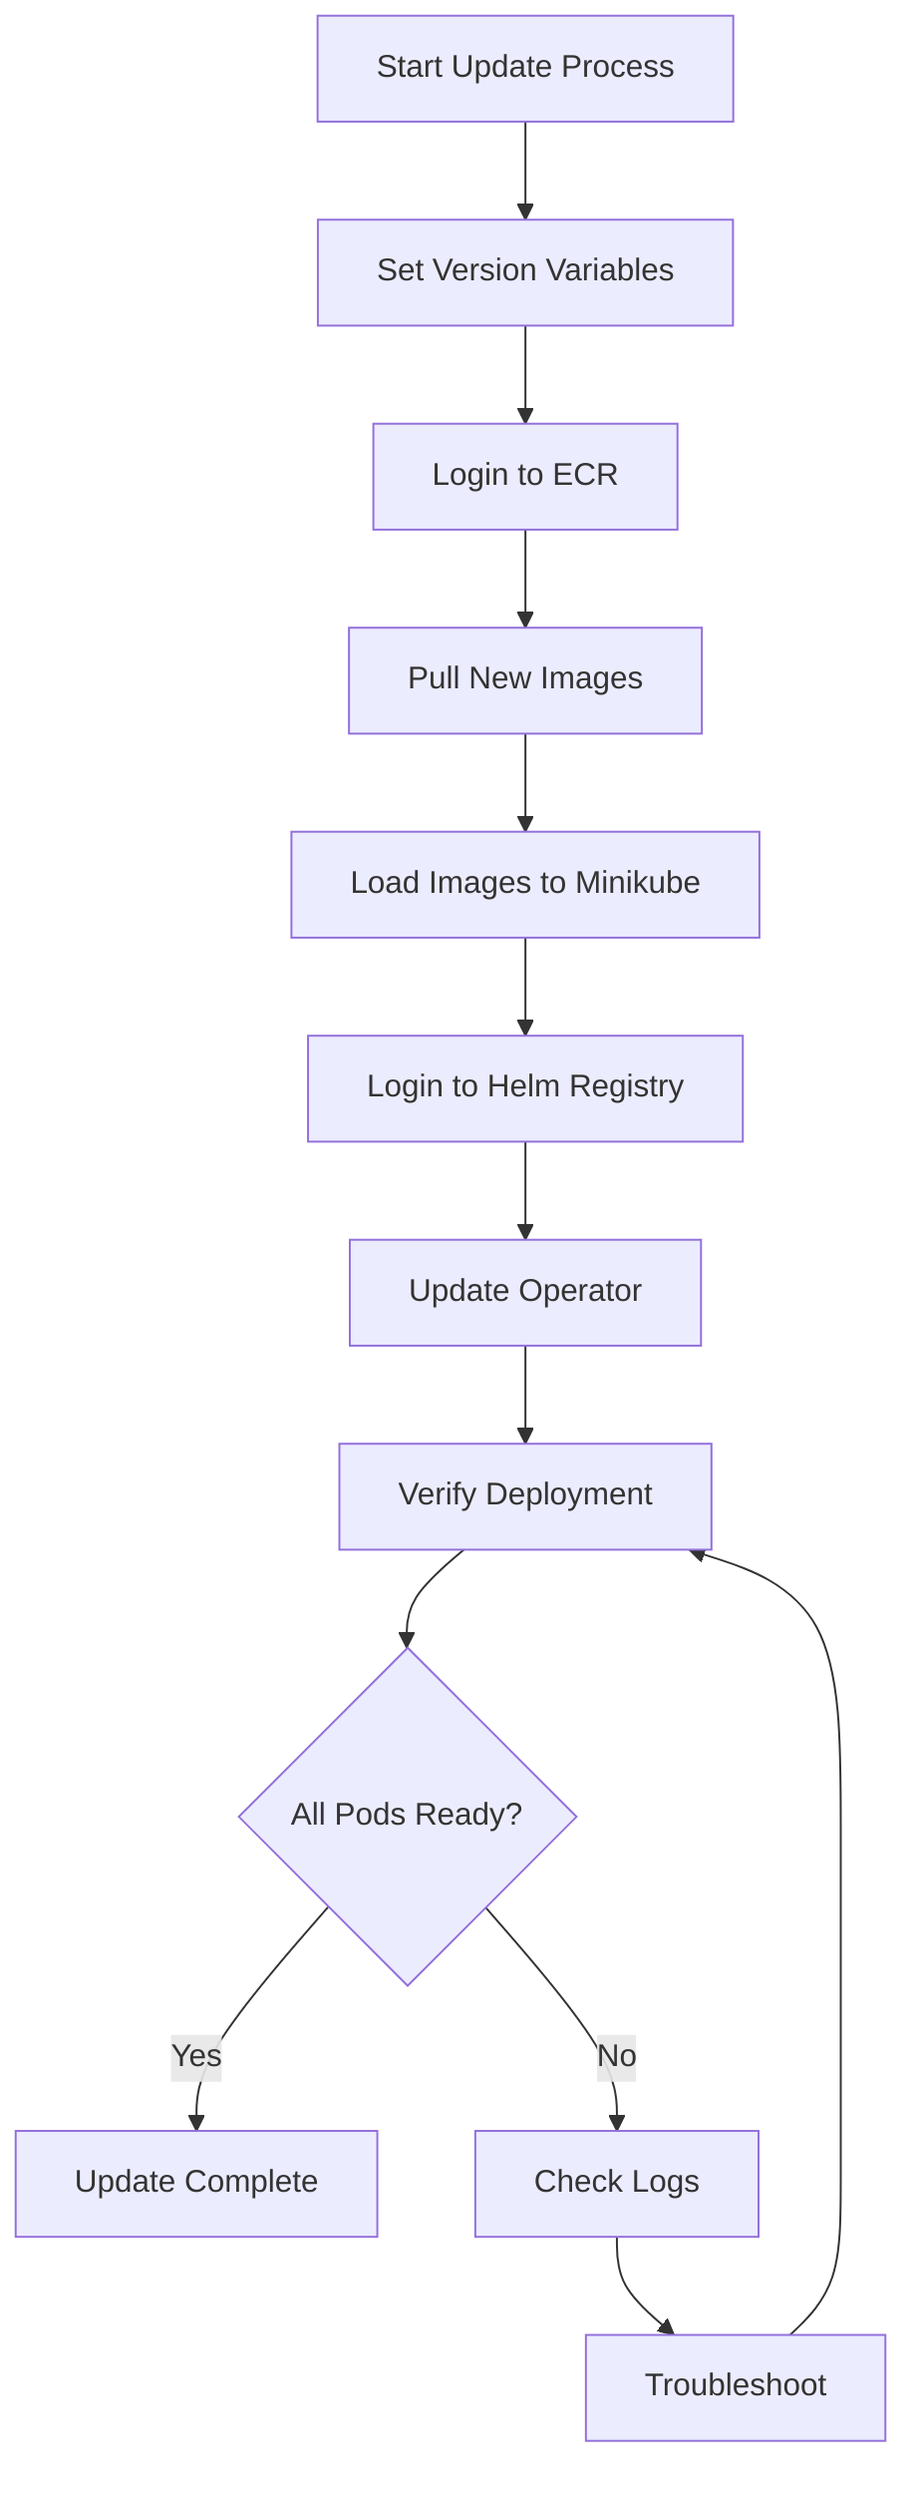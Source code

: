flowchart TD
    A[Start Update Process] --> B[Set Version Variables]
    B --> C[Login to ECR]
    C --> D[Pull New Images]
    D --> E[Load Images to Minikube]
    E --> F[Login to Helm Registry]
    F --> G[Update Operator]
    G --> H[Verify Deployment]
    H --> I{All Pods Ready?}
    I -->|Yes| J[Update Complete]
    I -->|No| K[Check Logs]
    K --> L[Troubleshoot]
    L --> H